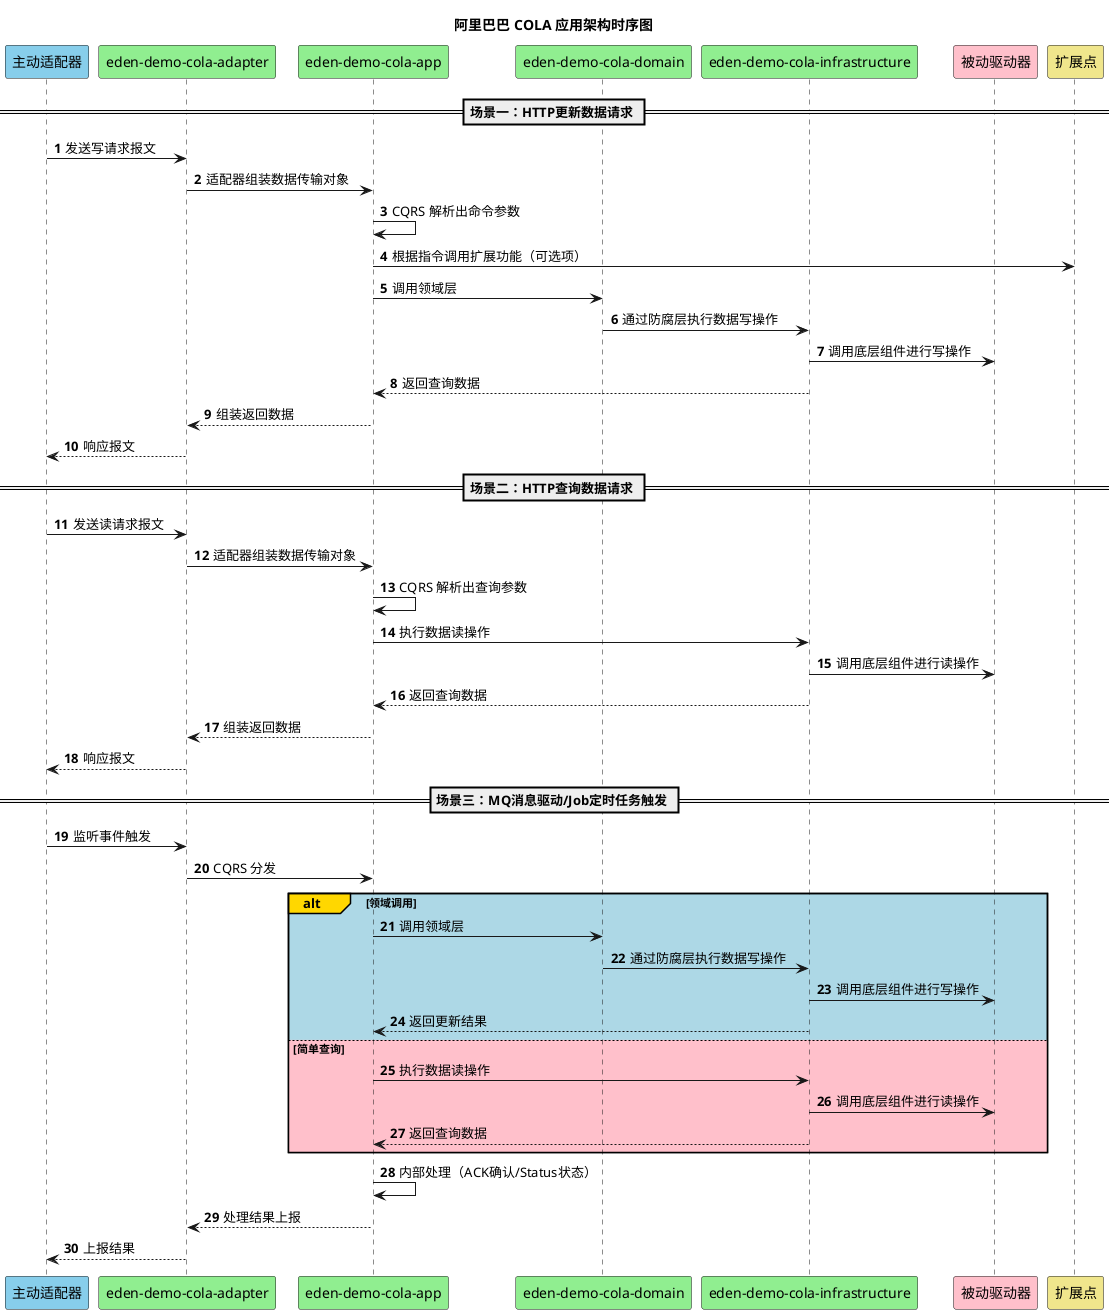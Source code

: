 @startuml

!if %variable_exists("$THEME")
title 阿里巴巴 COLA 应用架构时序图 - $THEME theme
!else
title 阿里巴巴 COLA 应用架构时序图
!endif

'skinparam BackgroundColor transparent

autonumber
participant "主动适配器" #SkyBlue
participant "eden-demo-cola-adapter" #LightGreen
participant "eden-demo-cola-app" #LightGreen
participant "eden-demo-cola-domain" #LightGreen
participant "eden-demo-cola-infrastructure" #LightGreen
participant "被动驱动器" #Pink
participant "扩展点" #Khaki

== 场景一：HTTP更新数据请求 ==

"主动适配器" -> "eden-demo-cola-adapter": 发送写请求报文
"eden-demo-cola-adapter" -> "eden-demo-cola-app": 适配器组装数据传输对象
"eden-demo-cola-app" -> "eden-demo-cola-app": CQRS 解析出命令参数
"eden-demo-cola-app" -> "扩展点": 根据指令调用扩展功能（可选项）
"eden-demo-cola-app" -> "eden-demo-cola-domain": 调用领域层
"eden-demo-cola-domain" -> "eden-demo-cola-infrastructure": 通过防腐层执行数据写操作
"eden-demo-cola-infrastructure" -> "被动驱动器": 调用底层组件进行写操作
"eden-demo-cola-infrastructure" --> "eden-demo-cola-app": 返回查询数据
"eden-demo-cola-app" --> "eden-demo-cola-adapter": 组装返回数据
"eden-demo-cola-adapter" --> "主动适配器": 响应报文

== 场景二：HTTP查询数据请求 ==

"主动适配器" -> "eden-demo-cola-adapter": 发送读请求报文
"eden-demo-cola-adapter" -> "eden-demo-cola-app": 适配器组装数据传输对象
"eden-demo-cola-app" -> "eden-demo-cola-app": CQRS 解析出查询参数
"eden-demo-cola-app" -> "eden-demo-cola-infrastructure": 执行数据读操作
"eden-demo-cola-infrastructure" -> "被动驱动器": 调用底层组件进行读操作
"eden-demo-cola-infrastructure" --> "eden-demo-cola-app": 返回查询数据
"eden-demo-cola-app" --> "eden-demo-cola-adapter": 组装返回数据
"eden-demo-cola-adapter" --> "主动适配器": 响应报文

== 场景三：MQ消息驱动/Job定时任务触发 ==

"主动适配器" -> "eden-demo-cola-adapter": 监听事件触发
"eden-demo-cola-adapter" -> "eden-demo-cola-app": CQRS 分发
alt#Gold #LightBlue 领域调用
	"eden-demo-cola-app" -> "eden-demo-cola-domain": 调用领域层
	"eden-demo-cola-domain" -> "eden-demo-cola-infrastructure": 通过防腐层执行数据写操作
	"eden-demo-cola-infrastructure" -> "被动驱动器": 调用底层组件进行写操作
	"eden-demo-cola-infrastructure" --> "eden-demo-cola-app": 返回更新结果
else #Pink 简单查询
	"eden-demo-cola-app" -> "eden-demo-cola-infrastructure": 执行数据读操作
	"eden-demo-cola-infrastructure" -> "被动驱动器": 调用底层组件进行读操作
	"eden-demo-cola-infrastructure" --> "eden-demo-cola-app": 返回查询数据
end
"eden-demo-cola-app" -> "eden-demo-cola-app": 内部处理（ACK确认/Status状态）
"eden-demo-cola-app" --> "eden-demo-cola-adapter": 处理结果上报
"eden-demo-cola-adapter" --> "主动适配器": 上报结果

@enduml
